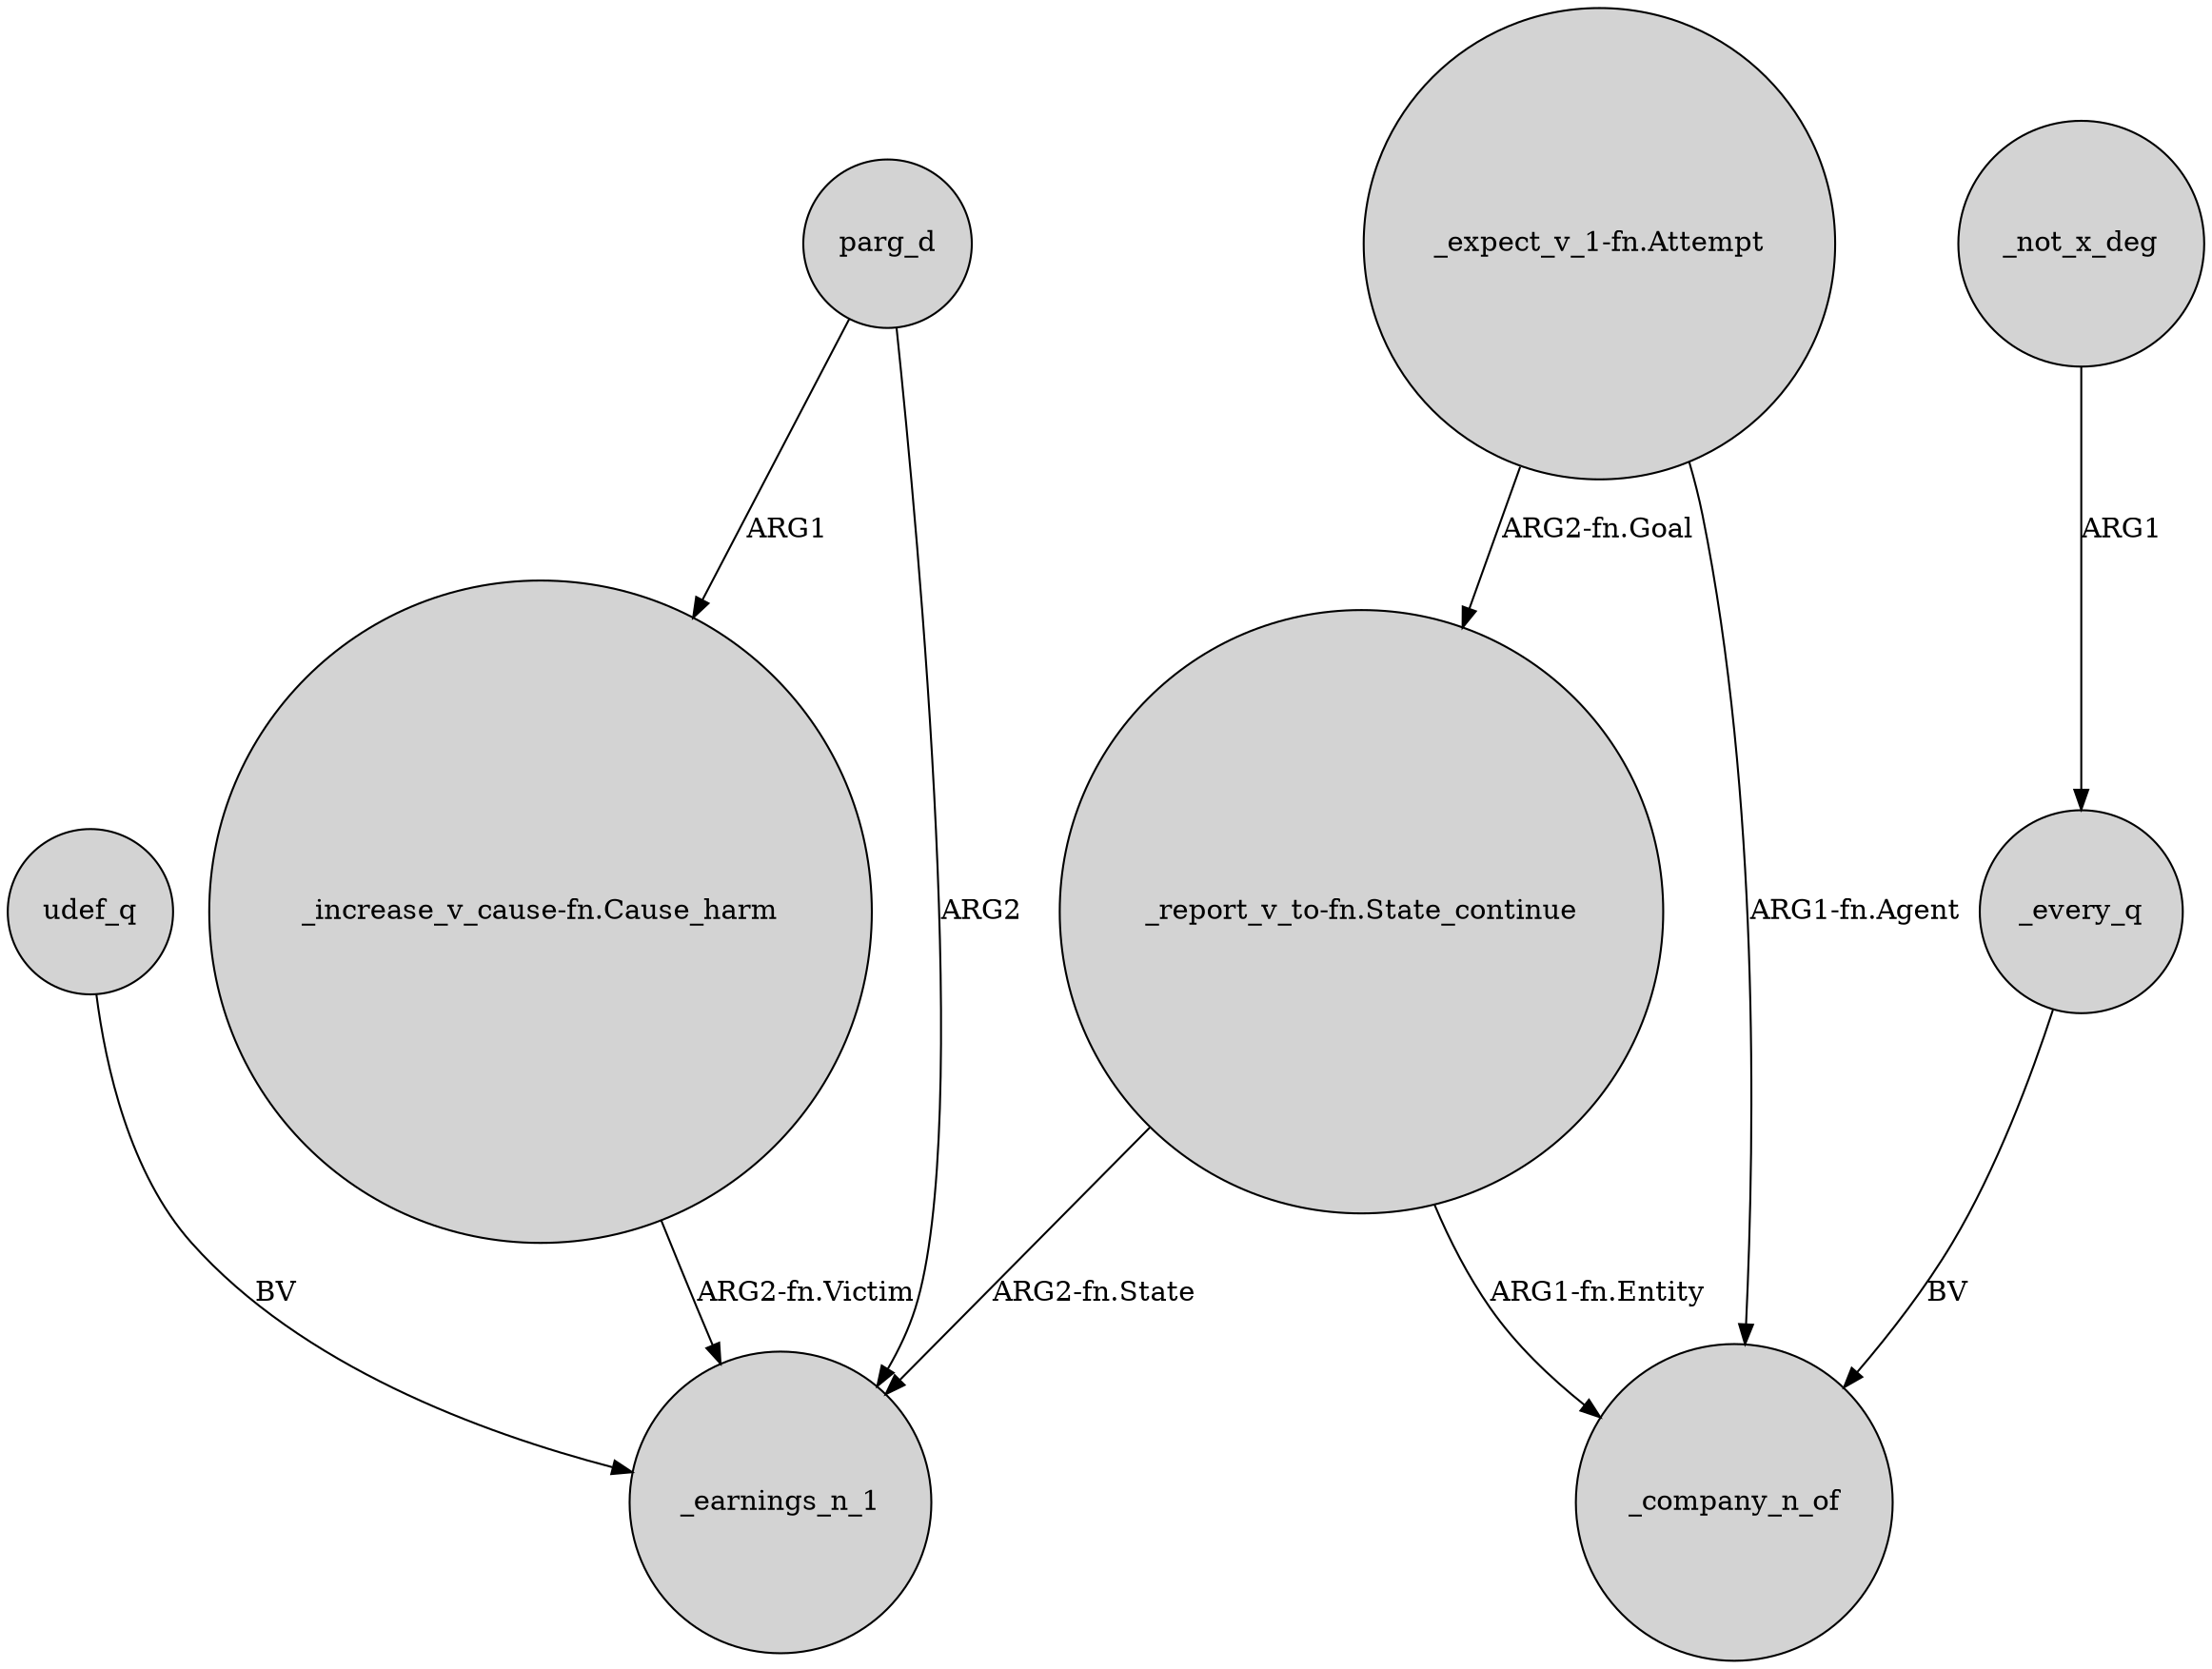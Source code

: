 digraph {
	node [shape=circle style=filled]
	"_report_v_to-fn.State_continue" -> _earnings_n_1 [label="ARG2-fn.State"]
	_every_q -> _company_n_of [label=BV]
	_not_x_deg -> _every_q [label=ARG1]
	udef_q -> _earnings_n_1 [label=BV]
	"_report_v_to-fn.State_continue" -> _company_n_of [label="ARG1-fn.Entity"]
	parg_d -> "_increase_v_cause-fn.Cause_harm" [label=ARG1]
	"_expect_v_1-fn.Attempt" -> _company_n_of [label="ARG1-fn.Agent"]
	"_expect_v_1-fn.Attempt" -> "_report_v_to-fn.State_continue" [label="ARG2-fn.Goal"]
	"_increase_v_cause-fn.Cause_harm" -> _earnings_n_1 [label="ARG2-fn.Victim"]
	parg_d -> _earnings_n_1 [label=ARG2]
}
